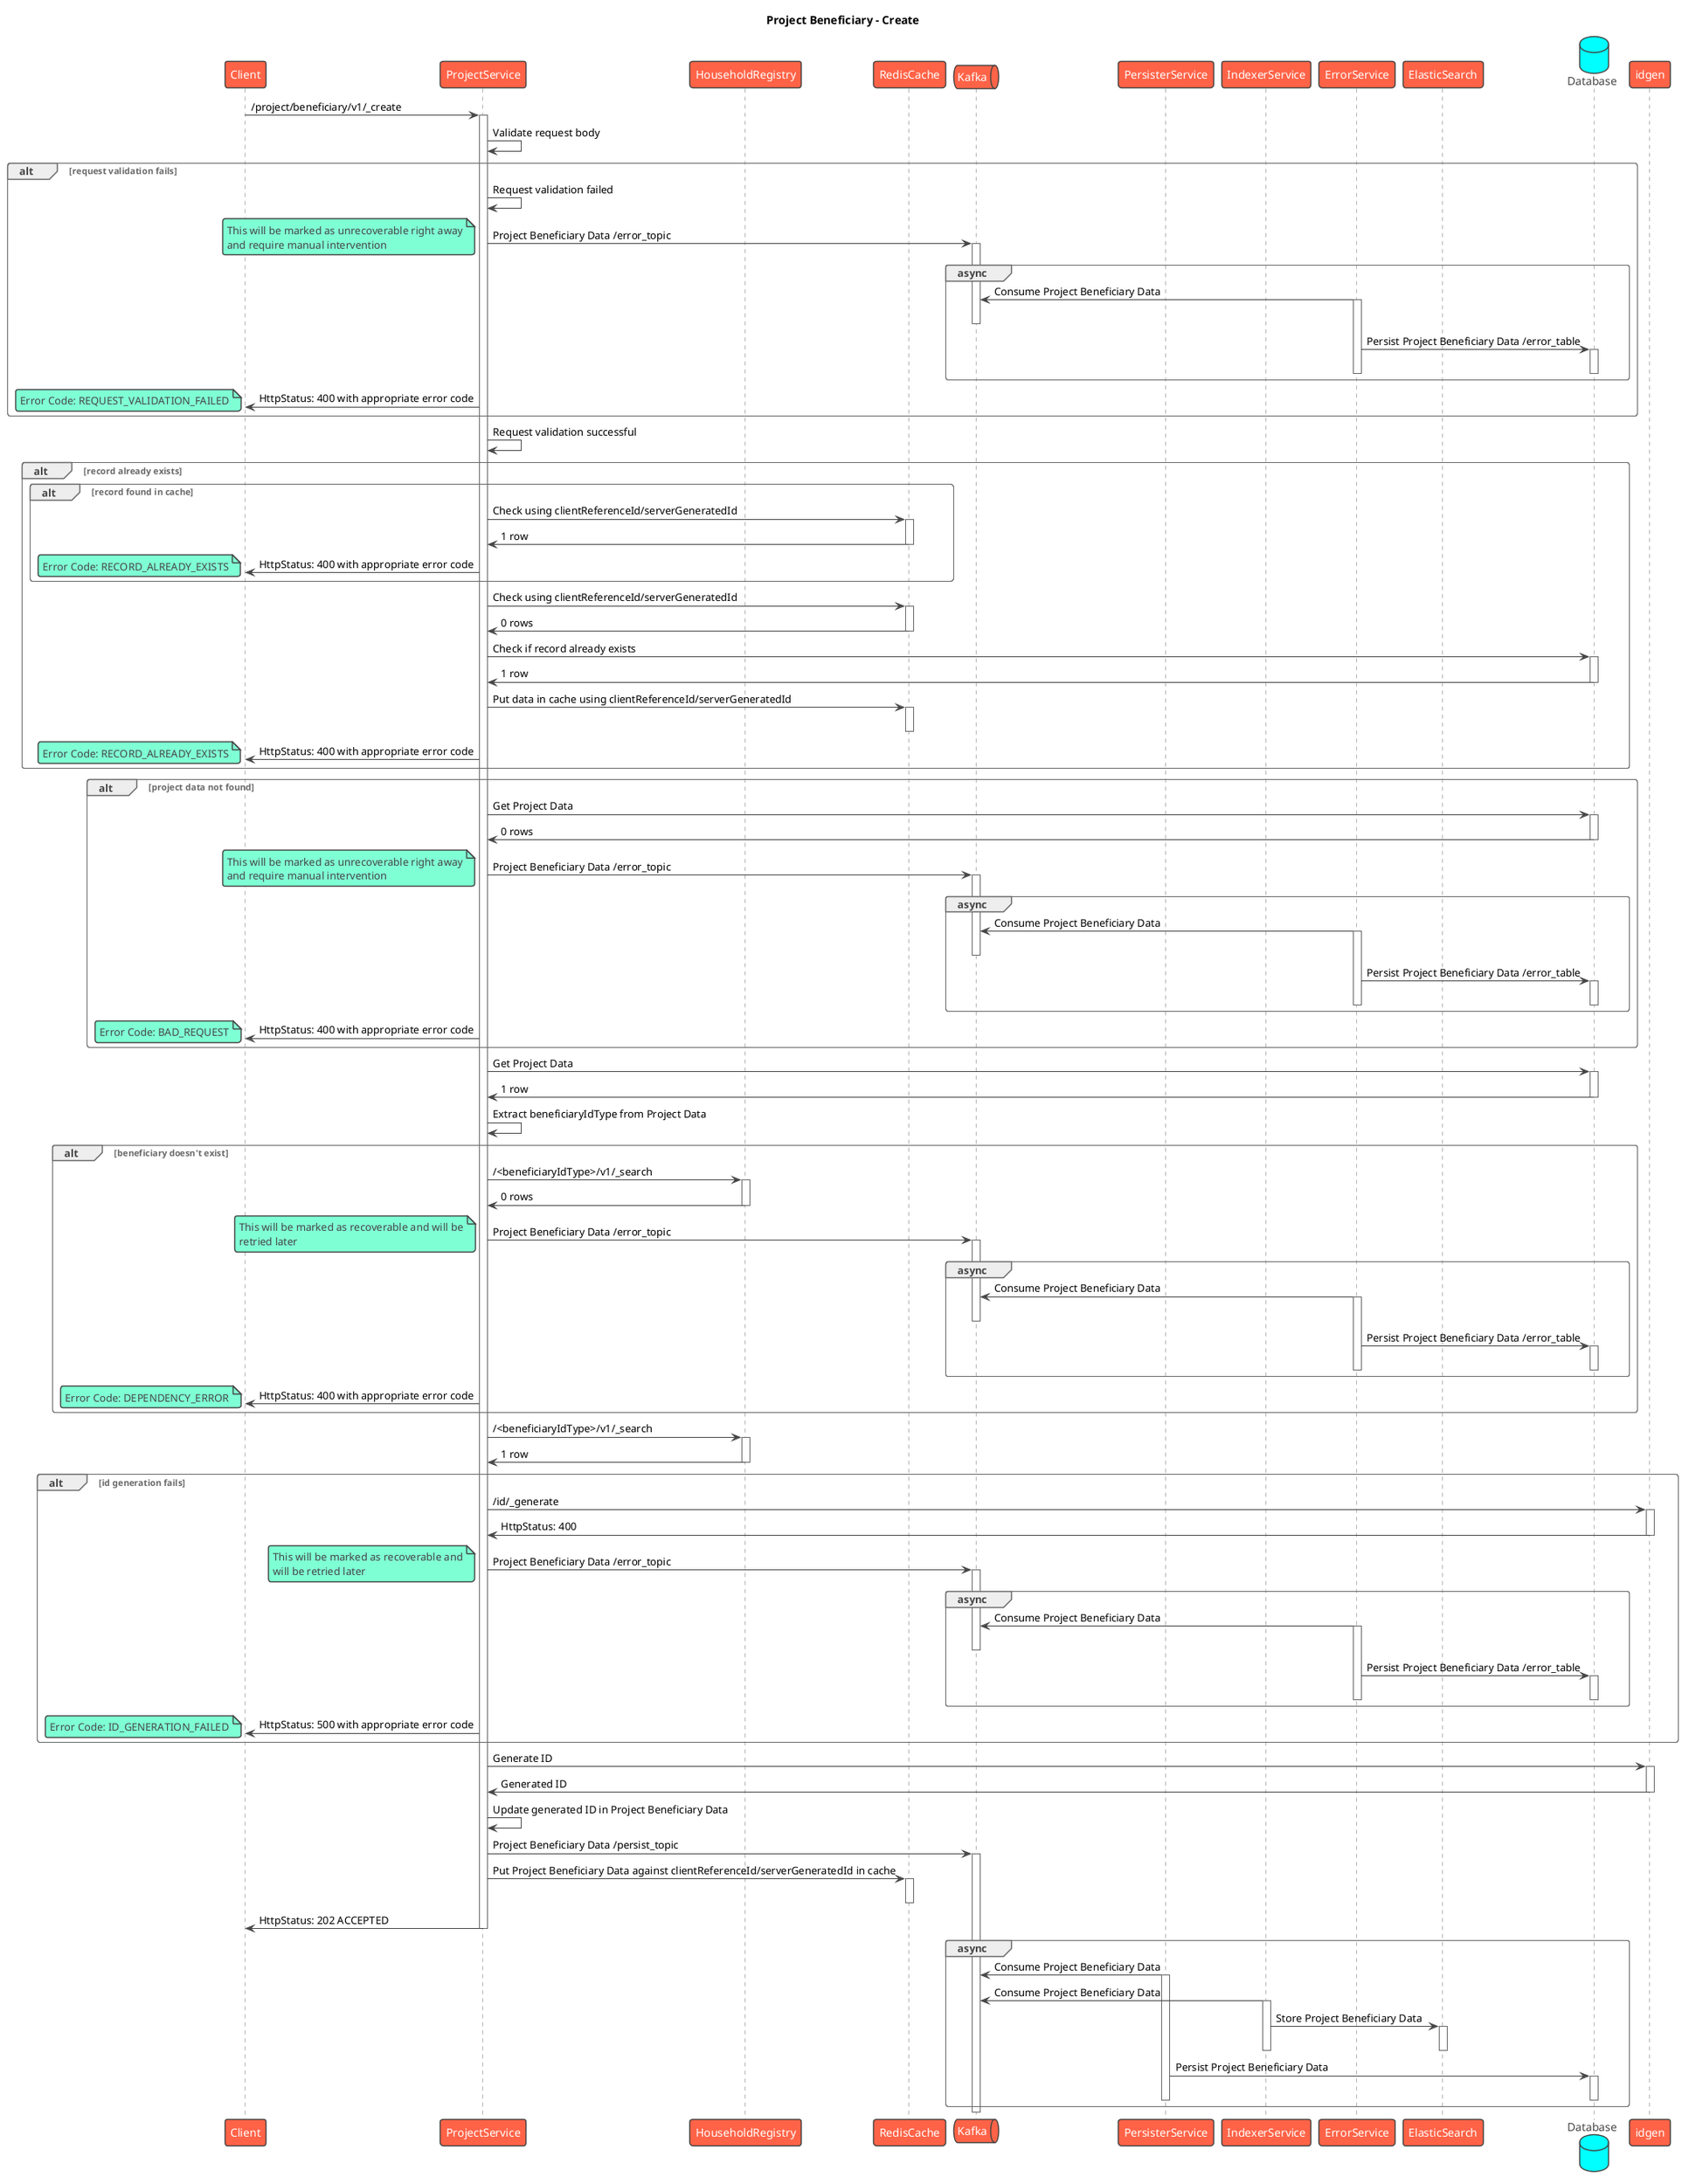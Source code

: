 @startuml
title Project Beneficiary - Create
!theme vibrant
participant Client as c
participant ProjectService as s
participant HouseholdRegistry as s2
participant RedisCache as rc
queue Kafka as k
participant PersisterService as prs
participant IndexerService as idx
participant ErrorService as es
participant ElasticSearch as el
database Database as db
c -> s : /project/beneficiary/v1/_create
activate s
s -> s: Validate request body
alt request validation fails
    s -> s: Request validation failed
    s -> k: Project Beneficiary Data /error_topic
    note left
        This will be marked as unrecoverable right away
        and require manual intervention
    end note
    activate k
    group async
        es -> k: Consume Project Beneficiary Data
        activate es
        deactivate k
        es -> db: Persist Project Beneficiary Data /error_table
        activate db
        deactivate db
        deactivate es
    end
    s -> c: HttpStatus: 400 with appropriate error code
    note left
        Error Code: REQUEST_VALIDATION_FAILED
    end note
end
s -> s: Request validation successful
alt record already exists
    alt record found in cache
      s -> rc: Check using clientReferenceId/serverGeneratedId
      activate rc
      rc -> s: 1 row
      deactivate rc
      s -> c: HttpStatus: 400 with appropriate error code
      note left
          Error Code: RECORD_ALREADY_EXISTS
      end note
    end
    s -> rc: Check using clientReferenceId/serverGeneratedId
    activate rc
    rc -> s: 0 rows
    deactivate rc
    s -> db: Check if record already exists
    activate db
    db -> s: 1 row
    deactivate db
    s -> rc: Put data in cache using clientReferenceId/serverGeneratedId
    activate rc
    deactivate rc
    s -> c: HttpStatus: 400 with appropriate error code
    note left
        Error Code: RECORD_ALREADY_EXISTS
    end note
end
alt project data not found
    s -> db: Get Project Data
    activate db
    db -> s: 0 rows
    deactivate db
    s -> k: Project Beneficiary Data /error_topic
    note left
        This will be marked as unrecoverable right away
        and require manual intervention
    end note
    activate k
    group async
        es -> k: Consume Project Beneficiary Data
        activate es
        deactivate k
        es -> db: Persist Project Beneficiary Data /error_table
        activate db
        deactivate db
        deactivate es
    end
    s -> c: HttpStatus: 400 with appropriate error code
    note left
        Error Code: BAD_REQUEST
    end note
end
s -> db: Get Project Data
activate db
db -> s: 1 row
deactivate db
s -> s: Extract beneficiaryIdType from Project Data
alt beneficiary doesn't exist
    s -> s2: /<beneficiaryIdType>/v1/_search
    activate s2
    s2 -> s: 0 rows
    deactivate s2
    s -> k: Project Beneficiary Data /error_topic
    note left
        This will be marked as recoverable and will be
        retried later
    end note
    activate k
    group async
        es -> k: Consume Project Beneficiary Data
        activate es
        deactivate k
        es -> db: Persist Project Beneficiary Data /error_table
        activate db
        deactivate db
        deactivate es
    end
    s -> c: HttpStatus: 400 with appropriate error code
    note left
        Error Code: DEPENDENCY_ERROR
    end note
end
s -> s2: /<beneficiaryIdType>/v1/_search
activate s2
s2 -> s: 1 row
deactivate s2
alt id generation fails
    s -> idgen: /id/_generate
    activate idgen
    idgen -> s: HttpStatus: 400
    deactivate idgen
    s -> k: Project Beneficiary Data /error_topic
    note left
        This will be marked as recoverable and
        will be retried later
    end note
    activate k
    group async
        es -> k: Consume Project Beneficiary Data
        activate es
        deactivate k
        es -> db: Persist Project Beneficiary Data /error_table
        activate db
        deactivate db
        deactivate es
    end
    s -> c: HttpStatus: 500 with appropriate error code
    note left
      Error Code: ID_GENERATION_FAILED
    end note
end
s -> idgen: Generate ID
activate idgen
idgen -> s: Generated ID
deactivate idgen
s -> s: Update generated ID in Project Beneficiary Data
s -> k: Project Beneficiary Data /persist_topic
activate k
s -> rc: Put Project Beneficiary Data against clientReferenceId/serverGeneratedId in cache
activate rc
deactivate rc
s -> c: HttpStatus: 202 ACCEPTED
deactivate s
group async
    prs -> k: Consume Project Beneficiary Data
    activate prs
    idx -> k: Consume Project Beneficiary Data
    activate idx
    idx -> el: Store Project Beneficiary Data
    activate el
    deactivate el
    deactivate idx
    prs -> db: Persist Project Beneficiary Data
    activate db
    deactivate db
    deactivate prs
end
deactivate k
@enduml